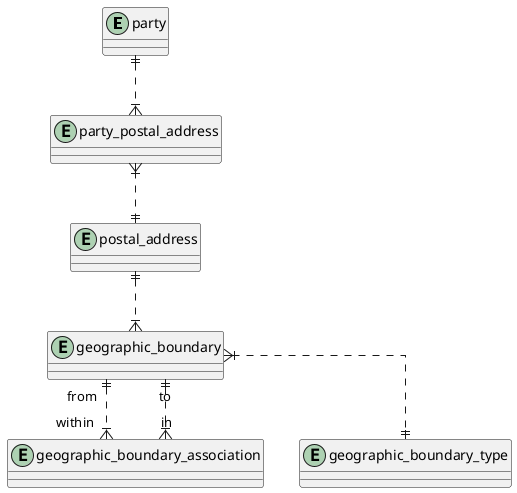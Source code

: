 @startuml
' hide the spot
' hide circle

' avoid problems with angled crows feet
skinparam linetype ortho

' Define only the entities used in this diagram
entity party {}
entity party_postal_address {}
entity postal_address {}
entity geographic_boundary {}
entity geographic_boundary_association {}
entity geographic_boundary_type {}

party ||..|{ party_postal_address
party_postal_address }|..|| postal_address
postal_address ||..|{ geographic_boundary
geographic_boundary "from" ||..|{ "within" geographic_boundary_association
geographic_boundary "to" ||..|{ "in" geographic_boundary_association
geographic_boundary }|..|| geographic_boundary_type


@enduml
